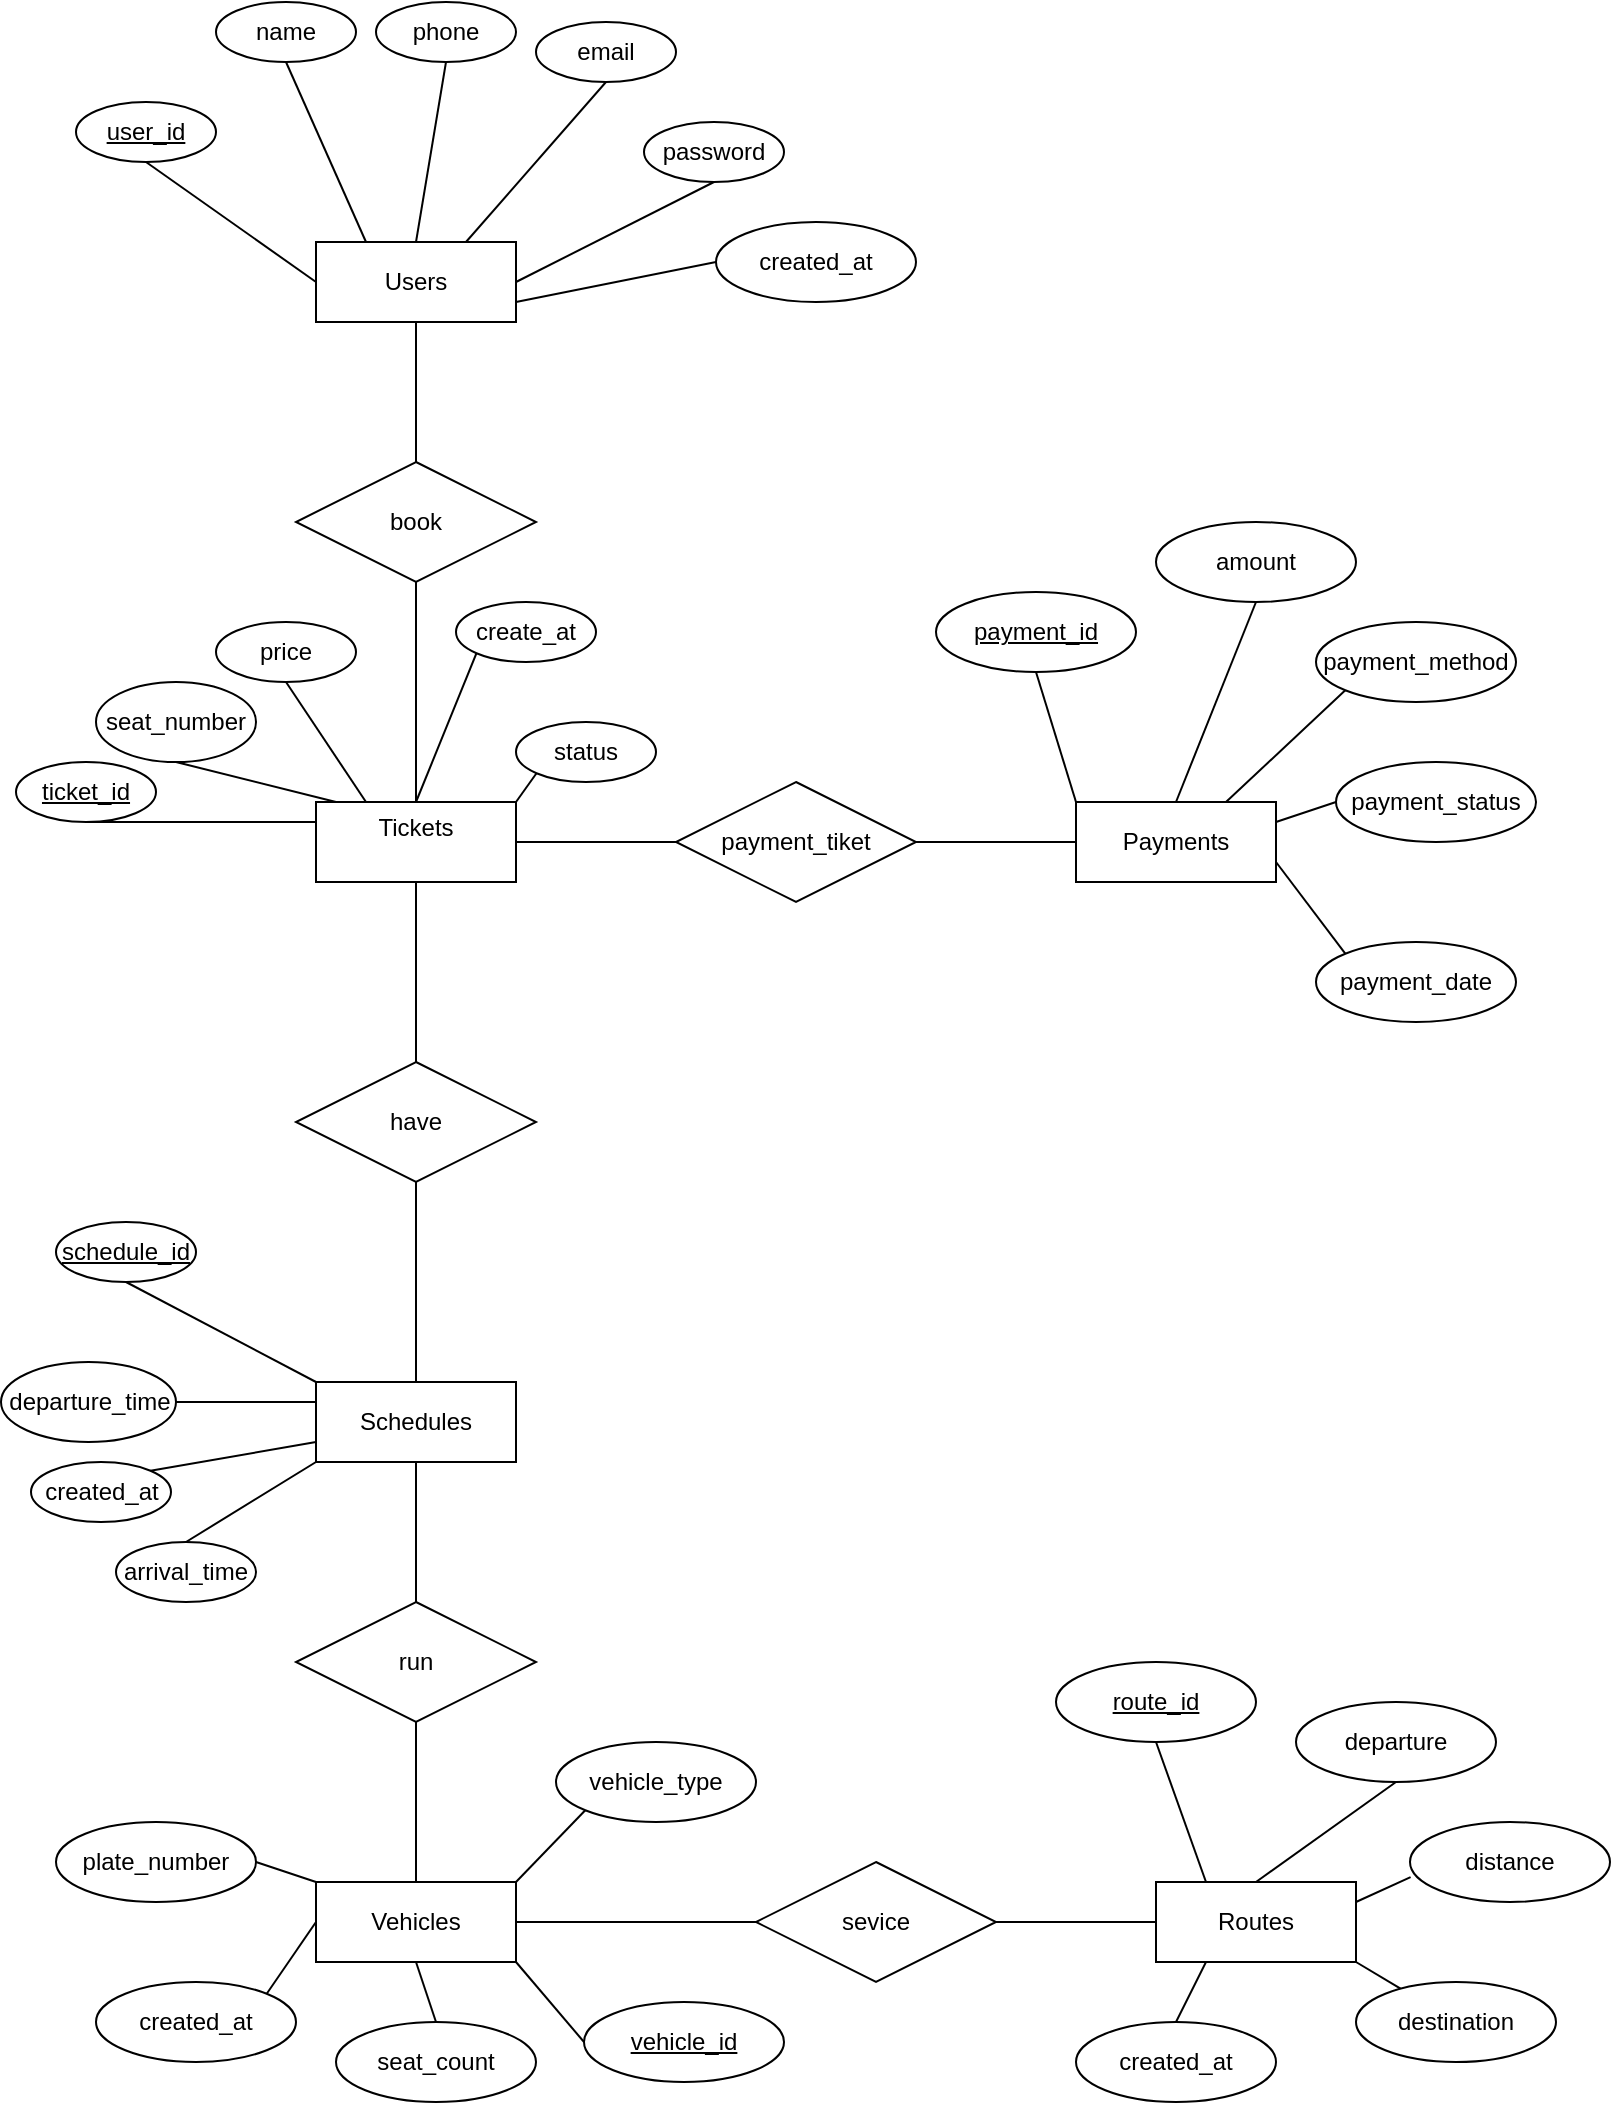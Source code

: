 <mxfile version="24.8.8">
  <diagram name="Page-1" id="f6e7gZFhC1IDGuU_oWBZ">
    <mxGraphModel dx="1666" dy="1167" grid="1" gridSize="10" guides="1" tooltips="1" connect="1" arrows="1" fold="1" page="1" pageScale="1" pageWidth="827" pageHeight="1169" math="0" shadow="0">
      <root>
        <mxCell id="0" />
        <mxCell id="1" parent="0" />
        <mxCell id="nGo6notCplduY7XNMSy_-1" value="Users" style="whiteSpace=wrap;html=1;align=center;" vertex="1" parent="1">
          <mxGeometry x="180" y="230" width="100" height="40" as="geometry" />
        </mxCell>
        <mxCell id="nGo6notCplduY7XNMSy_-2" value="Routes" style="whiteSpace=wrap;html=1;align=center;" vertex="1" parent="1">
          <mxGeometry x="600" y="1050" width="100" height="40" as="geometry" />
        </mxCell>
        <mxCell id="nGo6notCplduY7XNMSy_-3" value="Vehicles" style="whiteSpace=wrap;html=1;align=center;" vertex="1" parent="1">
          <mxGeometry x="180" y="1050" width="100" height="40" as="geometry" />
        </mxCell>
        <mxCell id="nGo6notCplduY7XNMSy_-4" value="Payments" style="whiteSpace=wrap;html=1;align=center;" vertex="1" parent="1">
          <mxGeometry x="560" y="510" width="100" height="40" as="geometry" />
        </mxCell>
        <mxCell id="nGo6notCplduY7XNMSy_-5" value="Tickets&lt;div&gt;&lt;br&gt;&lt;/div&gt;" style="whiteSpace=wrap;html=1;align=center;" vertex="1" parent="1">
          <mxGeometry x="180" y="510" width="100" height="40" as="geometry" />
        </mxCell>
        <mxCell id="nGo6notCplduY7XNMSy_-6" value="Schedules" style="whiteSpace=wrap;html=1;align=center;" vertex="1" parent="1">
          <mxGeometry x="180" y="800" width="100" height="40" as="geometry" />
        </mxCell>
        <mxCell id="nGo6notCplduY7XNMSy_-8" value="name" style="ellipse;whiteSpace=wrap;html=1;align=center;" vertex="1" parent="1">
          <mxGeometry x="130" y="110" width="70" height="30" as="geometry" />
        </mxCell>
        <mxCell id="nGo6notCplduY7XNMSy_-9" value="phone" style="ellipse;whiteSpace=wrap;html=1;align=center;" vertex="1" parent="1">
          <mxGeometry x="210" y="110" width="70" height="30" as="geometry" />
        </mxCell>
        <mxCell id="nGo6notCplduY7XNMSy_-10" value="password" style="ellipse;whiteSpace=wrap;html=1;align=center;" vertex="1" parent="1">
          <mxGeometry x="344" y="170" width="70" height="30" as="geometry" />
        </mxCell>
        <mxCell id="nGo6notCplduY7XNMSy_-11" value="email" style="ellipse;whiteSpace=wrap;html=1;align=center;" vertex="1" parent="1">
          <mxGeometry x="290" y="120" width="70" height="30" as="geometry" />
        </mxCell>
        <mxCell id="nGo6notCplduY7XNMSy_-12" value="user_id" style="ellipse;whiteSpace=wrap;html=1;align=center;fontStyle=4;" vertex="1" parent="1">
          <mxGeometry x="60" y="160" width="70" height="30" as="geometry" />
        </mxCell>
        <mxCell id="nGo6notCplduY7XNMSy_-18" value="" style="endArrow=none;html=1;rounded=0;entryX=0.5;entryY=1;entryDx=0;entryDy=0;exitX=0.75;exitY=0;exitDx=0;exitDy=0;" edge="1" parent="1" source="nGo6notCplduY7XNMSy_-1" target="nGo6notCplduY7XNMSy_-11">
          <mxGeometry relative="1" as="geometry">
            <mxPoint x="249.0" y="650" as="sourcePoint" />
            <mxPoint x="344" y="600" as="targetPoint" />
          </mxGeometry>
        </mxCell>
        <mxCell id="nGo6notCplduY7XNMSy_-19" value="" style="endArrow=none;html=1;rounded=0;exitX=1;exitY=0.5;exitDx=0;exitDy=0;entryX=0.5;entryY=1;entryDx=0;entryDy=0;" edge="1" parent="1" source="nGo6notCplduY7XNMSy_-1" target="nGo6notCplduY7XNMSy_-10">
          <mxGeometry relative="1" as="geometry">
            <mxPoint x="370" y="670" as="sourcePoint" />
            <mxPoint x="530" y="670" as="targetPoint" />
          </mxGeometry>
        </mxCell>
        <mxCell id="nGo6notCplduY7XNMSy_-20" value="" style="endArrow=none;html=1;rounded=0;exitX=0.5;exitY=0;exitDx=0;exitDy=0;entryX=0.5;entryY=1;entryDx=0;entryDy=0;" edge="1" parent="1" source="nGo6notCplduY7XNMSy_-1" target="nGo6notCplduY7XNMSy_-9">
          <mxGeometry relative="1" as="geometry">
            <mxPoint x="370" y="670" as="sourcePoint" />
            <mxPoint x="530" y="670" as="targetPoint" />
          </mxGeometry>
        </mxCell>
        <mxCell id="nGo6notCplduY7XNMSy_-21" value="" style="endArrow=none;html=1;rounded=0;exitX=0.25;exitY=0;exitDx=0;exitDy=0;entryX=0.5;entryY=1;entryDx=0;entryDy=0;" edge="1" parent="1" source="nGo6notCplduY7XNMSy_-1" target="nGo6notCplduY7XNMSy_-8">
          <mxGeometry relative="1" as="geometry">
            <mxPoint x="370" y="670" as="sourcePoint" />
            <mxPoint x="530" y="670" as="targetPoint" />
          </mxGeometry>
        </mxCell>
        <mxCell id="nGo6notCplduY7XNMSy_-22" value="" style="endArrow=none;html=1;rounded=0;exitX=0;exitY=0.5;exitDx=0;exitDy=0;entryX=0.5;entryY=1;entryDx=0;entryDy=0;" edge="1" parent="1" source="nGo6notCplduY7XNMSy_-1" target="nGo6notCplduY7XNMSy_-12">
          <mxGeometry relative="1" as="geometry">
            <mxPoint x="370" y="670" as="sourcePoint" />
            <mxPoint x="530" y="670" as="targetPoint" />
          </mxGeometry>
        </mxCell>
        <mxCell id="nGo6notCplduY7XNMSy_-25" value="book" style="shape=rhombus;perimeter=rhombusPerimeter;whiteSpace=wrap;html=1;align=center;" vertex="1" parent="1">
          <mxGeometry x="170" y="340" width="120" height="60" as="geometry" />
        </mxCell>
        <mxCell id="nGo6notCplduY7XNMSy_-26" value="ticket_id" style="ellipse;whiteSpace=wrap;html=1;align=center;fontStyle=4;" vertex="1" parent="1">
          <mxGeometry x="30" y="490" width="70" height="30" as="geometry" />
        </mxCell>
        <mxCell id="nGo6notCplduY7XNMSy_-29" value="" style="endArrow=none;html=1;rounded=0;entryX=0.5;entryY=0;entryDx=0;entryDy=0;exitX=0.5;exitY=1;exitDx=0;exitDy=0;" edge="1" parent="1" source="nGo6notCplduY7XNMSy_-1" target="nGo6notCplduY7XNMSy_-25">
          <mxGeometry relative="1" as="geometry">
            <mxPoint x="250" y="290" as="sourcePoint" />
            <mxPoint x="370" y="500" as="targetPoint" />
          </mxGeometry>
        </mxCell>
        <mxCell id="nGo6notCplduY7XNMSy_-30" value="" style="endArrow=none;html=1;rounded=0;exitX=0.5;exitY=1;exitDx=0;exitDy=0;entryX=0.5;entryY=0;entryDx=0;entryDy=0;" edge="1" parent="1" source="nGo6notCplduY7XNMSy_-25" target="nGo6notCplduY7XNMSy_-5">
          <mxGeometry relative="1" as="geometry">
            <mxPoint x="210" y="500" as="sourcePoint" />
            <mxPoint x="370" y="500" as="targetPoint" />
          </mxGeometry>
        </mxCell>
        <mxCell id="nGo6notCplduY7XNMSy_-31" value="schedule_id" style="ellipse;whiteSpace=wrap;html=1;align=center;fontStyle=4;" vertex="1" parent="1">
          <mxGeometry x="50" y="720" width="70" height="30" as="geometry" />
        </mxCell>
        <mxCell id="nGo6notCplduY7XNMSy_-33" value="departure_time" style="ellipse;whiteSpace=wrap;html=1;align=center;" vertex="1" parent="1">
          <mxGeometry x="22.5" y="790" width="87.5" height="40" as="geometry" />
        </mxCell>
        <mxCell id="nGo6notCplduY7XNMSy_-34" value="arrival_time" style="ellipse;whiteSpace=wrap;html=1;align=center;" vertex="1" parent="1">
          <mxGeometry x="80" y="880" width="70" height="30" as="geometry" />
        </mxCell>
        <mxCell id="nGo6notCplduY7XNMSy_-36" value="created_at" style="ellipse;whiteSpace=wrap;html=1;align=center;" vertex="1" parent="1">
          <mxGeometry x="37.5" y="840" width="70" height="30" as="geometry" />
        </mxCell>
        <mxCell id="nGo6notCplduY7XNMSy_-37" value="" style="endArrow=none;html=1;rounded=0;entryX=0.5;entryY=1;entryDx=0;entryDy=0;exitX=0;exitY=0;exitDx=0;exitDy=0;" edge="1" parent="1" source="nGo6notCplduY7XNMSy_-6" target="nGo6notCplduY7XNMSy_-31">
          <mxGeometry relative="1" as="geometry">
            <mxPoint x="210" y="500" as="sourcePoint" />
            <mxPoint x="370" y="500" as="targetPoint" />
          </mxGeometry>
        </mxCell>
        <mxCell id="nGo6notCplduY7XNMSy_-39" value="" style="endArrow=none;html=1;rounded=0;entryX=1;entryY=0.5;entryDx=0;entryDy=0;exitX=0;exitY=0.25;exitDx=0;exitDy=0;" edge="1" parent="1" source="nGo6notCplduY7XNMSy_-6" target="nGo6notCplduY7XNMSy_-33">
          <mxGeometry relative="1" as="geometry">
            <mxPoint x="470" y="565" as="sourcePoint" />
            <mxPoint x="750.0" y="600" as="targetPoint" />
          </mxGeometry>
        </mxCell>
        <mxCell id="nGo6notCplduY7XNMSy_-40" value="" style="endArrow=none;html=1;rounded=0;entryX=0.5;entryY=0;entryDx=0;entryDy=0;exitX=0;exitY=1;exitDx=0;exitDy=0;" edge="1" parent="1" source="nGo6notCplduY7XNMSy_-6" target="nGo6notCplduY7XNMSy_-34">
          <mxGeometry relative="1" as="geometry">
            <mxPoint x="210" y="500" as="sourcePoint" />
            <mxPoint x="370" y="500" as="targetPoint" />
          </mxGeometry>
        </mxCell>
        <mxCell id="nGo6notCplduY7XNMSy_-41" value="" style="endArrow=none;html=1;rounded=0;entryX=1;entryY=0;entryDx=0;entryDy=0;exitX=0;exitY=0.75;exitDx=0;exitDy=0;" edge="1" parent="1" source="nGo6notCplduY7XNMSy_-6" target="nGo6notCplduY7XNMSy_-36">
          <mxGeometry relative="1" as="geometry">
            <mxPoint x="210" y="500" as="sourcePoint" />
            <mxPoint x="370" y="500" as="targetPoint" />
          </mxGeometry>
        </mxCell>
        <mxCell id="nGo6notCplduY7XNMSy_-43" value="seat_number" style="ellipse;whiteSpace=wrap;html=1;align=center;" vertex="1" parent="1">
          <mxGeometry x="70" y="450" width="80" height="40" as="geometry" />
        </mxCell>
        <mxCell id="nGo6notCplduY7XNMSy_-45" value="price" style="ellipse;whiteSpace=wrap;html=1;align=center;" vertex="1" parent="1">
          <mxGeometry x="130" y="420" width="70" height="30" as="geometry" />
        </mxCell>
        <mxCell id="nGo6notCplduY7XNMSy_-46" value="status" style="ellipse;whiteSpace=wrap;html=1;align=center;" vertex="1" parent="1">
          <mxGeometry x="280" y="470" width="70" height="30" as="geometry" />
        </mxCell>
        <mxCell id="nGo6notCplduY7XNMSy_-47" value="create_at" style="ellipse;whiteSpace=wrap;html=1;align=center;" vertex="1" parent="1">
          <mxGeometry x="250" y="410" width="70" height="30" as="geometry" />
        </mxCell>
        <mxCell id="nGo6notCplduY7XNMSy_-48" value="" style="endArrow=none;html=1;rounded=0;entryX=0.5;entryY=1;entryDx=0;entryDy=0;exitX=0;exitY=0.25;exitDx=0;exitDy=0;" edge="1" parent="1" source="nGo6notCplduY7XNMSy_-5" target="nGo6notCplduY7XNMSy_-26">
          <mxGeometry relative="1" as="geometry">
            <mxPoint x="210" y="280" as="sourcePoint" />
            <mxPoint x="370" y="280" as="targetPoint" />
          </mxGeometry>
        </mxCell>
        <mxCell id="nGo6notCplduY7XNMSy_-49" value="" style="endArrow=none;html=1;rounded=0;entryX=0.5;entryY=1;entryDx=0;entryDy=0;exitX=0.1;exitY=0;exitDx=0;exitDy=0;exitPerimeter=0;" edge="1" parent="1" source="nGo6notCplduY7XNMSy_-5" target="nGo6notCplduY7XNMSy_-43">
          <mxGeometry relative="1" as="geometry">
            <mxPoint x="210" y="280" as="sourcePoint" />
            <mxPoint x="370" y="280" as="targetPoint" />
          </mxGeometry>
        </mxCell>
        <mxCell id="nGo6notCplduY7XNMSy_-50" value="" style="endArrow=none;html=1;rounded=0;entryX=0.5;entryY=1;entryDx=0;entryDy=0;exitX=0.25;exitY=0;exitDx=0;exitDy=0;" edge="1" parent="1" source="nGo6notCplduY7XNMSy_-5" target="nGo6notCplduY7XNMSy_-45">
          <mxGeometry relative="1" as="geometry">
            <mxPoint x="210" y="280" as="sourcePoint" />
            <mxPoint x="370" y="280" as="targetPoint" />
          </mxGeometry>
        </mxCell>
        <mxCell id="nGo6notCplduY7XNMSy_-51" value="" style="endArrow=none;html=1;rounded=0;entryX=0;entryY=1;entryDx=0;entryDy=0;exitX=0.5;exitY=0;exitDx=0;exitDy=0;" edge="1" parent="1" source="nGo6notCplduY7XNMSy_-5" target="nGo6notCplduY7XNMSy_-47">
          <mxGeometry relative="1" as="geometry">
            <mxPoint x="210" y="280" as="sourcePoint" />
            <mxPoint x="370" y="280" as="targetPoint" />
          </mxGeometry>
        </mxCell>
        <mxCell id="nGo6notCplduY7XNMSy_-52" value="" style="endArrow=none;html=1;rounded=0;entryX=0;entryY=1;entryDx=0;entryDy=0;exitX=1;exitY=0;exitDx=0;exitDy=0;" edge="1" parent="1" source="nGo6notCplduY7XNMSy_-5" target="nGo6notCplduY7XNMSy_-46">
          <mxGeometry relative="1" as="geometry">
            <mxPoint x="210" y="280" as="sourcePoint" />
            <mxPoint x="370" y="280" as="targetPoint" />
          </mxGeometry>
        </mxCell>
        <mxCell id="nGo6notCplduY7XNMSy_-55" value="have" style="shape=rhombus;perimeter=rhombusPerimeter;whiteSpace=wrap;html=1;align=center;" vertex="1" parent="1">
          <mxGeometry x="170" y="640" width="120" height="60" as="geometry" />
        </mxCell>
        <mxCell id="nGo6notCplduY7XNMSy_-56" value="" style="endArrow=none;html=1;rounded=0;entryX=0.5;entryY=1;entryDx=0;entryDy=0;exitX=0.5;exitY=0;exitDx=0;exitDy=0;" edge="1" parent="1" source="nGo6notCplduY7XNMSy_-55" target="nGo6notCplduY7XNMSy_-5">
          <mxGeometry relative="1" as="geometry">
            <mxPoint x="210" y="500" as="sourcePoint" />
            <mxPoint x="370" y="500" as="targetPoint" />
          </mxGeometry>
        </mxCell>
        <mxCell id="nGo6notCplduY7XNMSy_-57" value="" style="endArrow=none;html=1;rounded=0;entryX=0.5;entryY=1;entryDx=0;entryDy=0;exitX=0.5;exitY=0;exitDx=0;exitDy=0;" edge="1" parent="1" source="nGo6notCplduY7XNMSy_-6" target="nGo6notCplduY7XNMSy_-55">
          <mxGeometry relative="1" as="geometry">
            <mxPoint x="230" y="796" as="sourcePoint" />
            <mxPoint x="370" y="500" as="targetPoint" />
          </mxGeometry>
        </mxCell>
        <mxCell id="nGo6notCplduY7XNMSy_-58" value="run" style="shape=rhombus;perimeter=rhombusPerimeter;whiteSpace=wrap;html=1;align=center;" vertex="1" parent="1">
          <mxGeometry x="170" y="910" width="120" height="60" as="geometry" />
        </mxCell>
        <mxCell id="nGo6notCplduY7XNMSy_-59" value="" style="endArrow=none;html=1;rounded=0;exitX=0.5;exitY=0;exitDx=0;exitDy=0;entryX=0.5;entryY=1;entryDx=0;entryDy=0;" edge="1" parent="1" source="nGo6notCplduY7XNMSy_-3" target="nGo6notCplduY7XNMSy_-58">
          <mxGeometry relative="1" as="geometry">
            <mxPoint x="210" y="500" as="sourcePoint" />
            <mxPoint x="370" y="500" as="targetPoint" />
          </mxGeometry>
        </mxCell>
        <mxCell id="nGo6notCplduY7XNMSy_-60" value="" style="endArrow=none;html=1;rounded=0;entryX=0.5;entryY=1;entryDx=0;entryDy=0;exitX=0.5;exitY=0;exitDx=0;exitDy=0;" edge="1" parent="1" source="nGo6notCplduY7XNMSy_-58" target="nGo6notCplduY7XNMSy_-6">
          <mxGeometry relative="1" as="geometry">
            <mxPoint x="210" y="500" as="sourcePoint" />
            <mxPoint x="370" y="500" as="targetPoint" />
          </mxGeometry>
        </mxCell>
        <mxCell id="nGo6notCplduY7XNMSy_-61" value="sevice" style="shape=rhombus;perimeter=rhombusPerimeter;whiteSpace=wrap;html=1;align=center;" vertex="1" parent="1">
          <mxGeometry x="400" y="1040" width="120" height="60" as="geometry" />
        </mxCell>
        <mxCell id="nGo6notCplduY7XNMSy_-63" value="payment_tiket" style="shape=rhombus;perimeter=rhombusPerimeter;whiteSpace=wrap;html=1;align=center;" vertex="1" parent="1">
          <mxGeometry x="360" y="500" width="120" height="60" as="geometry" />
        </mxCell>
        <mxCell id="nGo6notCplduY7XNMSy_-64" value="" style="endArrow=none;html=1;rounded=0;exitX=1;exitY=0.5;exitDx=0;exitDy=0;entryX=0;entryY=0.5;entryDx=0;entryDy=0;" edge="1" parent="1" source="nGo6notCplduY7XNMSy_-5" target="nGo6notCplduY7XNMSy_-63">
          <mxGeometry relative="1" as="geometry">
            <mxPoint x="210" y="610" as="sourcePoint" />
            <mxPoint x="370" y="610" as="targetPoint" />
          </mxGeometry>
        </mxCell>
        <mxCell id="nGo6notCplduY7XNMSy_-65" value="" style="endArrow=none;html=1;rounded=0;entryX=0;entryY=0.5;entryDx=0;entryDy=0;exitX=1;exitY=0.5;exitDx=0;exitDy=0;" edge="1" parent="1" source="nGo6notCplduY7XNMSy_-63" target="nGo6notCplduY7XNMSy_-4">
          <mxGeometry relative="1" as="geometry">
            <mxPoint x="210" y="610" as="sourcePoint" />
            <mxPoint x="370" y="610" as="targetPoint" />
          </mxGeometry>
        </mxCell>
        <mxCell id="nGo6notCplduY7XNMSy_-66" value="payment_id" style="ellipse;whiteSpace=wrap;html=1;align=center;fontStyle=4;" vertex="1" parent="1">
          <mxGeometry x="490" y="405" width="100" height="40" as="geometry" />
        </mxCell>
        <mxCell id="nGo6notCplduY7XNMSy_-67" value="payment_method" style="ellipse;whiteSpace=wrap;html=1;align=center;" vertex="1" parent="1">
          <mxGeometry x="680" y="420" width="100" height="40" as="geometry" />
        </mxCell>
        <mxCell id="nGo6notCplduY7XNMSy_-69" value="amount" style="ellipse;whiteSpace=wrap;html=1;align=center;" vertex="1" parent="1">
          <mxGeometry x="600" y="370" width="100" height="40" as="geometry" />
        </mxCell>
        <mxCell id="nGo6notCplduY7XNMSy_-70" value="payment_status" style="ellipse;whiteSpace=wrap;html=1;align=center;" vertex="1" parent="1">
          <mxGeometry x="690" y="490" width="100" height="40" as="geometry" />
        </mxCell>
        <mxCell id="nGo6notCplduY7XNMSy_-71" value="payment_date" style="ellipse;whiteSpace=wrap;html=1;align=center;" vertex="1" parent="1">
          <mxGeometry x="680" y="580" width="100" height="40" as="geometry" />
        </mxCell>
        <mxCell id="nGo6notCplduY7XNMSy_-73" value="" style="endArrow=none;html=1;rounded=0;entryX=0.5;entryY=1;entryDx=0;entryDy=0;exitX=0;exitY=0;exitDx=0;exitDy=0;" edge="1" parent="1" source="nGo6notCplduY7XNMSy_-4" target="nGo6notCplduY7XNMSy_-66">
          <mxGeometry relative="1" as="geometry">
            <mxPoint x="210" y="610" as="sourcePoint" />
            <mxPoint x="370" y="610" as="targetPoint" />
          </mxGeometry>
        </mxCell>
        <mxCell id="nGo6notCplduY7XNMSy_-74" value="" style="endArrow=none;html=1;rounded=0;entryX=0.5;entryY=1;entryDx=0;entryDy=0;exitX=0.5;exitY=0;exitDx=0;exitDy=0;" edge="1" parent="1" source="nGo6notCplduY7XNMSy_-4" target="nGo6notCplduY7XNMSy_-69">
          <mxGeometry relative="1" as="geometry">
            <mxPoint x="210" y="610" as="sourcePoint" />
            <mxPoint x="370" y="610" as="targetPoint" />
          </mxGeometry>
        </mxCell>
        <mxCell id="nGo6notCplduY7XNMSy_-75" value="" style="endArrow=none;html=1;rounded=0;entryX=0;entryY=1;entryDx=0;entryDy=0;exitX=0.75;exitY=0;exitDx=0;exitDy=0;" edge="1" parent="1" source="nGo6notCplduY7XNMSy_-4" target="nGo6notCplduY7XNMSy_-67">
          <mxGeometry relative="1" as="geometry">
            <mxPoint x="210" y="610" as="sourcePoint" />
            <mxPoint x="370" y="610" as="targetPoint" />
          </mxGeometry>
        </mxCell>
        <mxCell id="nGo6notCplduY7XNMSy_-76" value="" style="endArrow=none;html=1;rounded=0;entryX=0;entryY=0.5;entryDx=0;entryDy=0;exitX=1;exitY=0.25;exitDx=0;exitDy=0;" edge="1" parent="1" source="nGo6notCplduY7XNMSy_-4" target="nGo6notCplduY7XNMSy_-70">
          <mxGeometry relative="1" as="geometry">
            <mxPoint x="210" y="610" as="sourcePoint" />
            <mxPoint x="370" y="610" as="targetPoint" />
          </mxGeometry>
        </mxCell>
        <mxCell id="nGo6notCplduY7XNMSy_-77" value="" style="endArrow=none;html=1;rounded=0;entryX=0;entryY=0;entryDx=0;entryDy=0;exitX=1;exitY=0.75;exitDx=0;exitDy=0;" edge="1" parent="1" source="nGo6notCplduY7XNMSy_-4" target="nGo6notCplduY7XNMSy_-71">
          <mxGeometry relative="1" as="geometry">
            <mxPoint x="210" y="610" as="sourcePoint" />
            <mxPoint x="370" y="610" as="targetPoint" />
          </mxGeometry>
        </mxCell>
        <mxCell id="nGo6notCplduY7XNMSy_-78" value="plate_number" style="ellipse;whiteSpace=wrap;html=1;align=center;" vertex="1" parent="1">
          <mxGeometry x="50" y="1020" width="100" height="40" as="geometry" />
        </mxCell>
        <mxCell id="nGo6notCplduY7XNMSy_-79" value="vehicle_id" style="ellipse;whiteSpace=wrap;html=1;align=center;fontStyle=4;" vertex="1" parent="1">
          <mxGeometry x="314" y="1110" width="100" height="40" as="geometry" />
        </mxCell>
        <mxCell id="nGo6notCplduY7XNMSy_-80" value="vehicle_type" style="ellipse;whiteSpace=wrap;html=1;align=center;" vertex="1" parent="1">
          <mxGeometry x="300" y="980" width="100" height="40" as="geometry" />
        </mxCell>
        <mxCell id="nGo6notCplduY7XNMSy_-81" value="seat_count" style="ellipse;whiteSpace=wrap;html=1;align=center;" vertex="1" parent="1">
          <mxGeometry x="190" y="1120" width="100" height="40" as="geometry" />
        </mxCell>
        <mxCell id="nGo6notCplduY7XNMSy_-82" value="created_at" style="ellipse;whiteSpace=wrap;html=1;align=center;" vertex="1" parent="1">
          <mxGeometry x="70" y="1100" width="100" height="40" as="geometry" />
        </mxCell>
        <mxCell id="nGo6notCplduY7XNMSy_-83" value="" style="endArrow=none;html=1;rounded=0;entryX=1;entryY=0;entryDx=0;entryDy=0;exitX=0;exitY=1;exitDx=0;exitDy=0;" edge="1" parent="1" source="nGo6notCplduY7XNMSy_-80" target="nGo6notCplduY7XNMSy_-3">
          <mxGeometry relative="1" as="geometry">
            <mxPoint x="210" y="840" as="sourcePoint" />
            <mxPoint x="370" y="840" as="targetPoint" />
          </mxGeometry>
        </mxCell>
        <mxCell id="nGo6notCplduY7XNMSy_-84" value="" style="endArrow=none;html=1;rounded=0;entryX=1;entryY=0.5;entryDx=0;entryDy=0;exitX=0;exitY=0;exitDx=0;exitDy=0;" edge="1" parent="1" source="nGo6notCplduY7XNMSy_-3" target="nGo6notCplduY7XNMSy_-78">
          <mxGeometry relative="1" as="geometry">
            <mxPoint x="210" y="840" as="sourcePoint" />
            <mxPoint x="370" y="840" as="targetPoint" />
          </mxGeometry>
        </mxCell>
        <mxCell id="nGo6notCplduY7XNMSy_-85" value="" style="endArrow=none;html=1;rounded=0;entryX=1;entryY=0;entryDx=0;entryDy=0;exitX=0;exitY=0.5;exitDx=0;exitDy=0;" edge="1" parent="1" source="nGo6notCplduY7XNMSy_-3" target="nGo6notCplduY7XNMSy_-82">
          <mxGeometry relative="1" as="geometry">
            <mxPoint x="210" y="840" as="sourcePoint" />
            <mxPoint x="370" y="840" as="targetPoint" />
          </mxGeometry>
        </mxCell>
        <mxCell id="nGo6notCplduY7XNMSy_-86" value="" style="endArrow=none;html=1;rounded=0;entryX=0.5;entryY=0;entryDx=0;entryDy=0;exitX=0.5;exitY=1;exitDx=0;exitDy=0;" edge="1" parent="1" source="nGo6notCplduY7XNMSy_-3" target="nGo6notCplduY7XNMSy_-81">
          <mxGeometry relative="1" as="geometry">
            <mxPoint x="210" y="840" as="sourcePoint" />
            <mxPoint x="370" y="840" as="targetPoint" />
          </mxGeometry>
        </mxCell>
        <mxCell id="nGo6notCplduY7XNMSy_-88" value="" style="endArrow=none;html=1;rounded=0;exitX=1;exitY=1;exitDx=0;exitDy=0;exitPerimeter=0;entryX=0;entryY=0.5;entryDx=0;entryDy=0;" edge="1" parent="1" source="nGo6notCplduY7XNMSy_-3" target="nGo6notCplduY7XNMSy_-79">
          <mxGeometry relative="1" as="geometry">
            <mxPoint x="290" y="1090" as="sourcePoint" />
            <mxPoint x="300" y="1110" as="targetPoint" />
          </mxGeometry>
        </mxCell>
        <mxCell id="nGo6notCplduY7XNMSy_-89" value="" style="endArrow=none;html=1;rounded=0;exitX=1;exitY=0.5;exitDx=0;exitDy=0;entryX=0;entryY=0.5;entryDx=0;entryDy=0;" edge="1" parent="1" source="nGo6notCplduY7XNMSy_-3" target="nGo6notCplduY7XNMSy_-61">
          <mxGeometry relative="1" as="geometry">
            <mxPoint x="210" y="840" as="sourcePoint" />
            <mxPoint x="370" y="840" as="targetPoint" />
          </mxGeometry>
        </mxCell>
        <mxCell id="nGo6notCplduY7XNMSy_-90" value="" style="endArrow=none;html=1;rounded=0;entryX=0;entryY=0.5;entryDx=0;entryDy=0;exitX=1;exitY=0.5;exitDx=0;exitDy=0;" edge="1" parent="1" source="nGo6notCplduY7XNMSy_-61" target="nGo6notCplduY7XNMSy_-2">
          <mxGeometry relative="1" as="geometry">
            <mxPoint x="210" y="840" as="sourcePoint" />
            <mxPoint x="370" y="840" as="targetPoint" />
          </mxGeometry>
        </mxCell>
        <mxCell id="nGo6notCplduY7XNMSy_-91" value="route_id" style="ellipse;whiteSpace=wrap;html=1;align=center;fontStyle=4;" vertex="1" parent="1">
          <mxGeometry x="550" y="940" width="100" height="40" as="geometry" />
        </mxCell>
        <mxCell id="nGo6notCplduY7XNMSy_-92" value="departure" style="ellipse;whiteSpace=wrap;html=1;align=center;" vertex="1" parent="1">
          <mxGeometry x="670" y="960" width="100" height="40" as="geometry" />
        </mxCell>
        <mxCell id="nGo6notCplduY7XNMSy_-94" value="destination" style="ellipse;whiteSpace=wrap;html=1;align=center;" vertex="1" parent="1">
          <mxGeometry x="700" y="1100" width="100" height="40" as="geometry" />
        </mxCell>
        <mxCell id="nGo6notCplduY7XNMSy_-95" value="distance" style="ellipse;whiteSpace=wrap;html=1;align=center;" vertex="1" parent="1">
          <mxGeometry x="727" y="1020" width="100" height="40" as="geometry" />
        </mxCell>
        <mxCell id="nGo6notCplduY7XNMSy_-96" value="created_at" style="ellipse;whiteSpace=wrap;html=1;align=center;" vertex="1" parent="1">
          <mxGeometry x="560" y="1120" width="100" height="40" as="geometry" />
        </mxCell>
        <mxCell id="nGo6notCplduY7XNMSy_-97" value="" style="endArrow=none;html=1;rounded=0;entryX=0.5;entryY=1;entryDx=0;entryDy=0;exitX=0.25;exitY=0;exitDx=0;exitDy=0;" edge="1" parent="1" source="nGo6notCplduY7XNMSy_-2" target="nGo6notCplduY7XNMSy_-91">
          <mxGeometry relative="1" as="geometry">
            <mxPoint x="210" y="840" as="sourcePoint" />
            <mxPoint x="370" y="840" as="targetPoint" />
          </mxGeometry>
        </mxCell>
        <mxCell id="nGo6notCplduY7XNMSy_-98" value="" style="endArrow=none;html=1;rounded=0;entryX=0.5;entryY=1;entryDx=0;entryDy=0;exitX=0.5;exitY=0;exitDx=0;exitDy=0;" edge="1" parent="1" source="nGo6notCplduY7XNMSy_-2" target="nGo6notCplduY7XNMSy_-92">
          <mxGeometry relative="1" as="geometry">
            <mxPoint x="210" y="840" as="sourcePoint" />
            <mxPoint x="370" y="840" as="targetPoint" />
          </mxGeometry>
        </mxCell>
        <mxCell id="nGo6notCplduY7XNMSy_-99" value="" style="endArrow=none;html=1;rounded=0;entryX=0.003;entryY=0.689;entryDx=0;entryDy=0;entryPerimeter=0;exitX=1;exitY=0.25;exitDx=0;exitDy=0;" edge="1" parent="1" source="nGo6notCplduY7XNMSy_-2" target="nGo6notCplduY7XNMSy_-95">
          <mxGeometry relative="1" as="geometry">
            <mxPoint x="210" y="840" as="sourcePoint" />
            <mxPoint x="370" y="840" as="targetPoint" />
          </mxGeometry>
        </mxCell>
        <mxCell id="nGo6notCplduY7XNMSy_-100" value="" style="endArrow=none;html=1;rounded=0;exitX=1;exitY=1;exitDx=0;exitDy=0;" edge="1" parent="1" source="nGo6notCplduY7XNMSy_-2" target="nGo6notCplduY7XNMSy_-94">
          <mxGeometry relative="1" as="geometry">
            <mxPoint x="210" y="840" as="sourcePoint" />
            <mxPoint x="370" y="840" as="targetPoint" />
          </mxGeometry>
        </mxCell>
        <mxCell id="nGo6notCplduY7XNMSy_-102" value="" style="endArrow=none;html=1;rounded=0;entryX=0.25;entryY=1;entryDx=0;entryDy=0;exitX=0.5;exitY=0;exitDx=0;exitDy=0;" edge="1" parent="1" source="nGo6notCplduY7XNMSy_-96" target="nGo6notCplduY7XNMSy_-2">
          <mxGeometry relative="1" as="geometry">
            <mxPoint x="210" y="840" as="sourcePoint" />
            <mxPoint x="370" y="840" as="targetPoint" />
          </mxGeometry>
        </mxCell>
        <mxCell id="nGo6notCplduY7XNMSy_-103" value="created_at" style="ellipse;whiteSpace=wrap;html=1;align=center;" vertex="1" parent="1">
          <mxGeometry x="380" y="220" width="100" height="40" as="geometry" />
        </mxCell>
        <mxCell id="nGo6notCplduY7XNMSy_-104" value="" style="endArrow=none;html=1;rounded=0;exitX=1;exitY=0.75;exitDx=0;exitDy=0;entryX=0;entryY=0.5;entryDx=0;entryDy=0;" edge="1" parent="1" source="nGo6notCplduY7XNMSy_-1" target="nGo6notCplduY7XNMSy_-103">
          <mxGeometry relative="1" as="geometry">
            <mxPoint x="200" y="410" as="sourcePoint" />
            <mxPoint x="360" y="410" as="targetPoint" />
          </mxGeometry>
        </mxCell>
      </root>
    </mxGraphModel>
  </diagram>
</mxfile>
